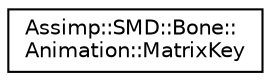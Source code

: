 digraph "Graphical Class Hierarchy"
{
  edge [fontname="Helvetica",fontsize="10",labelfontname="Helvetica",labelfontsize="10"];
  node [fontname="Helvetica",fontsize="10",shape=record];
  rankdir="LR";
  Node1 [label="Assimp::SMD::Bone::\lAnimation::MatrixKey",height=0.2,width=0.4,color="black", fillcolor="white", style="filled",URL="$struct_assimp_1_1_s_m_d_1_1_bone_1_1_animation_1_1_matrix_key.html",tooltip="Data structure for a matrix key. "];
}
